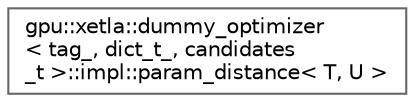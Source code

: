 digraph "Graphical Class Hierarchy"
{
 // LATEX_PDF_SIZE
  bgcolor="transparent";
  edge [fontname=Helvetica,fontsize=10,labelfontname=Helvetica,labelfontsize=10];
  node [fontname=Helvetica,fontsize=10,shape=box,height=0.2,width=0.4];
  rankdir="LR";
  Node0 [id="Node000000",label="gpu::xetla::dummy_optimizer\l\< tag_, dict_t_, candidates\l_t \>::impl::param_distance\< T, U \>",height=0.2,width=0.4,color="grey40", fillcolor="white", style="filled",URL="$structgpu_1_1xetla_1_1dummy__optimizer_1_1impl_1_1param__distance.html",tooltip=" "];
}

